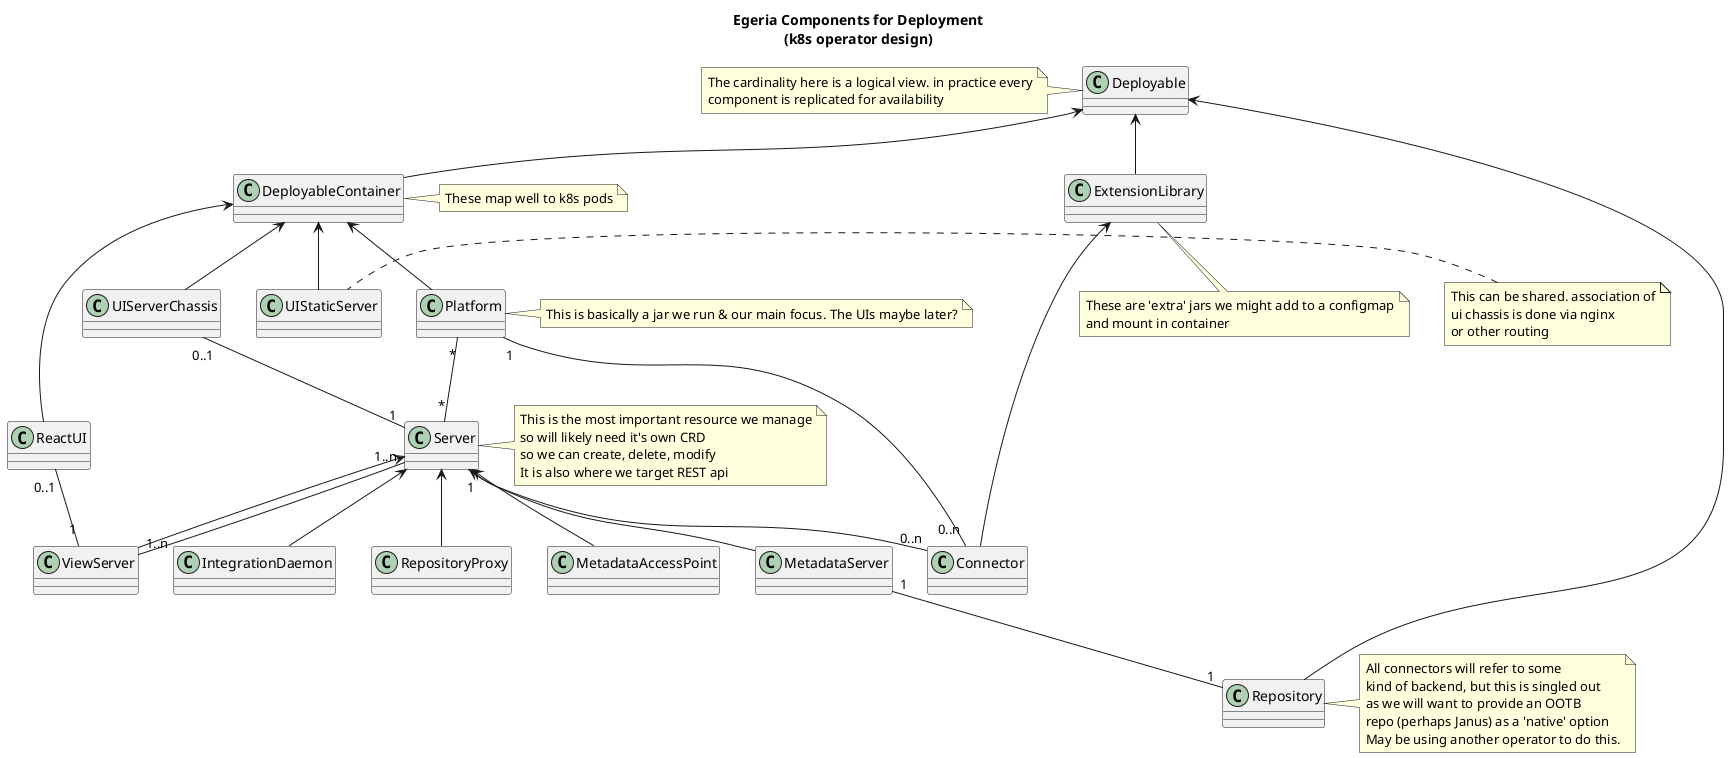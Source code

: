 @startuml
'https://plantuml.com/class-diagram

title Egeria Components for Deployment\n(k8s operator design)

' Basic platform associations

Platform "*" -- "*" Server

' Server types
Server "1" -- "0..n" Connector
Server <-- MetadataServer
Server <-- IntegrationDaemon
Server <-- RepositoryProxy
Server <-- MetadataAccessPoint
Server <-- ViewServer

' More server things
MetadataServer "1" -- "1" Repository

' Deployable units
DeployableContainer <-- Platform
DeployableContainer <-- UIServerChassis
DeployableContainer <-- UIStaticServer

DeployableContainer <-- ReactUI
Deployable <-- Repository

ExtensionLibrary <-- Connector

Deployable <-- ExtensionLibrary
Deployable <-- DeployableContainer

' Connectors
Platform "1" --- "0..n" Connector


' UI
"UIServerChassis" "0..1" -- "1" "Server"

"ReactUI" "0..1" -- "1" ViewServer
ViewServer "1..n" -- "1..n" Server

' Notes
note right of Repository: All connectors will refer to some\nkind of backend, but this is singled out\nas we will want to provide an OOTB\nrepo (perhaps Janus) as a 'native' option\nMay be using another operator to do this.
note right of DeployableContainer: These map well to k8s pods
note right of Server: This is the most important resource we manage\nso will likely need it's own CRD\nso we can create, delete, modify\nIt is also where we target REST api
note right of Platform: This is basically a jar we run & our main focus. The UIs maybe later?
note bottom of ExtensionLibrary: These are 'extra' jars we might add to a configmap\nand mount in container
note left of UIStaticServer: This can be shared. association of\nui chassis is done via nginx\nor other routing
note left of Deployable: The cardinality here is a logical view. in practice every\ncomponent is replicated for availability











@enduml